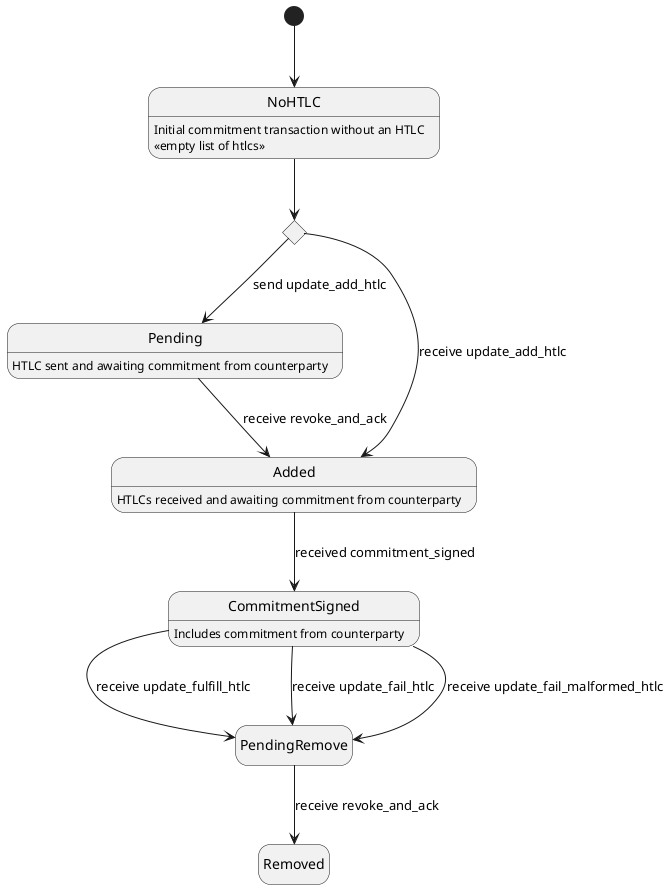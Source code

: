 @startuml

hide empty description

state NoHTLC
NoHTLC : Initial commitment transaction without an HTLC
NoHTLC: <<empty list of htlcs>>

state update_add_htlc <<choice>>

state Pending
Pending: HTLC sent and awaiting commitment from counterparty

state Added
Added: HTLCs received and awaiting commitment from counterparty

[*] --> NoHTLC

NoHTLC --> update_add_htlc 

update_add_htlc --> Pending : send update_add_htlc
update_add_htlc --> Added : receive update_add_htlc

state CommitmentSigned
CommitmentSigned: Includes commitment from counterparty

Added --> CommitmentSigned : received commitment_signed

Pending --> Added : receive revoke_and_ack

state PendingRemove

CommitmentSigned --> PendingRemove: receive update_fulfill_htlc
CommitmentSigned --> PendingRemove: receive update_fail_htlc
CommitmentSigned --> PendingRemove: receive update_fail_malformed_htlc

PendingRemove --> Removed: receive revoke_and_ack

@enduml
